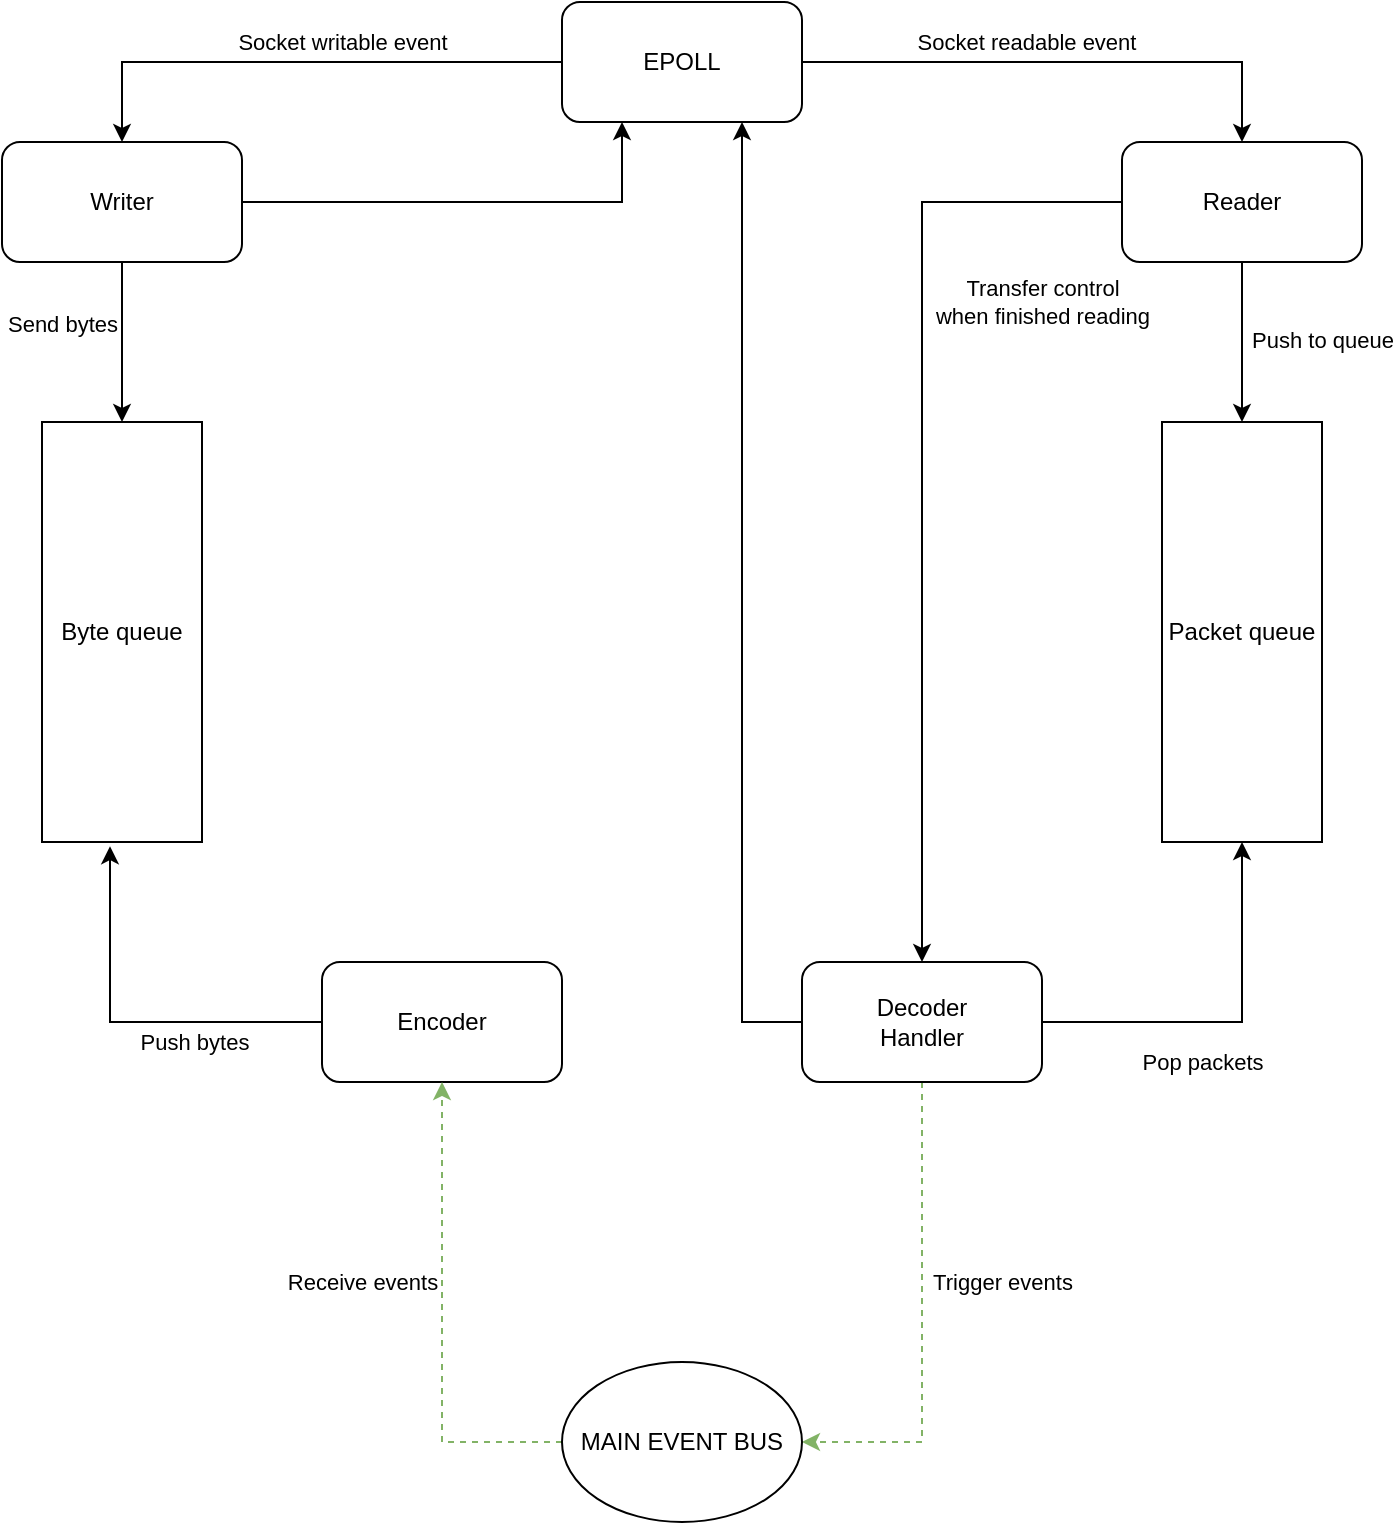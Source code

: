 <mxfile version="24.5.3" type="device">
  <diagram name="Page-1" id="v-gsDmoZH2cUb8syScjO">
    <mxGraphModel dx="1434" dy="742" grid="1" gridSize="10" guides="1" tooltips="1" connect="1" arrows="1" fold="1" page="1" pageScale="1" pageWidth="827" pageHeight="1169" math="0" shadow="0">
      <root>
        <mxCell id="0" />
        <mxCell id="1" parent="0" />
        <mxCell id="QlvwdcY9t59mbZWy9DWp-11" style="edgeStyle=orthogonalEdgeStyle;rounded=0;orthogonalLoop=1;jettySize=auto;html=1;exitX=1;exitY=0.5;exitDx=0;exitDy=0;entryX=0.5;entryY=0;entryDx=0;entryDy=0;" parent="1" source="QlvwdcY9t59mbZWy9DWp-1" target="QlvwdcY9t59mbZWy9DWp-2" edge="1">
          <mxGeometry relative="1" as="geometry" />
        </mxCell>
        <mxCell id="QlvwdcY9t59mbZWy9DWp-12" value="Socket readable event" style="edgeLabel;html=1;align=center;verticalAlign=middle;resizable=0;points=[];" parent="QlvwdcY9t59mbZWy9DWp-11" vertex="1" connectable="0">
          <mxGeometry x="0.105" y="4" relative="1" as="geometry">
            <mxPoint x="-32" y="-6" as="offset" />
          </mxGeometry>
        </mxCell>
        <mxCell id="QlvwdcY9t59mbZWy9DWp-26" style="edgeStyle=orthogonalEdgeStyle;rounded=0;orthogonalLoop=1;jettySize=auto;html=1;exitX=0;exitY=0.5;exitDx=0;exitDy=0;entryX=0.5;entryY=0;entryDx=0;entryDy=0;" parent="1" source="QlvwdcY9t59mbZWy9DWp-1" target="QlvwdcY9t59mbZWy9DWp-7" edge="1">
          <mxGeometry relative="1" as="geometry" />
        </mxCell>
        <mxCell id="fukkkBQCOQvEnxG-Q12X-1" value="Socket writable event" style="edgeLabel;html=1;align=center;verticalAlign=middle;resizable=0;points=[];" parent="QlvwdcY9t59mbZWy9DWp-26" vertex="1" connectable="0">
          <mxGeometry x="-0.292" y="-3" relative="1" as="geometry">
            <mxPoint x="-18" y="-7" as="offset" />
          </mxGeometry>
        </mxCell>
        <mxCell id="QlvwdcY9t59mbZWy9DWp-1" value="EPOLL" style="rounded=1;whiteSpace=wrap;html=1;" parent="1" vertex="1">
          <mxGeometry x="360" y="30" width="120" height="60" as="geometry" />
        </mxCell>
        <mxCell id="QlvwdcY9t59mbZWy9DWp-10" style="edgeStyle=orthogonalEdgeStyle;rounded=0;orthogonalLoop=1;jettySize=auto;html=1;exitX=0;exitY=0.5;exitDx=0;exitDy=0;entryX=0.5;entryY=0;entryDx=0;entryDy=0;" parent="1" source="QlvwdcY9t59mbZWy9DWp-2" target="QlvwdcY9t59mbZWy9DWp-4" edge="1">
          <mxGeometry relative="1" as="geometry" />
        </mxCell>
        <mxCell id="QlvwdcY9t59mbZWy9DWp-15" value="&lt;div&gt;Transfer control&lt;/div&gt;&lt;div&gt;when finished reading&lt;br&gt;&lt;/div&gt;" style="edgeLabel;html=1;align=center;verticalAlign=middle;resizable=0;points=[];" parent="QlvwdcY9t59mbZWy9DWp-10" vertex="1" connectable="0">
          <mxGeometry x="0.058" y="-2" relative="1" as="geometry">
            <mxPoint x="62" y="-104" as="offset" />
          </mxGeometry>
        </mxCell>
        <mxCell id="QlvwdcY9t59mbZWy9DWp-13" style="edgeStyle=orthogonalEdgeStyle;rounded=0;orthogonalLoop=1;jettySize=auto;html=1;exitX=0.5;exitY=1;exitDx=0;exitDy=0;entryX=0.5;entryY=0;entryDx=0;entryDy=0;" parent="1" source="QlvwdcY9t59mbZWy9DWp-2" target="QlvwdcY9t59mbZWy9DWp-3" edge="1">
          <mxGeometry relative="1" as="geometry" />
        </mxCell>
        <mxCell id="QlvwdcY9t59mbZWy9DWp-14" value="Push to queue" style="edgeLabel;html=1;align=center;verticalAlign=middle;resizable=0;points=[];" parent="QlvwdcY9t59mbZWy9DWp-13" vertex="1" connectable="0">
          <mxGeometry x="-0.025" y="5" relative="1" as="geometry">
            <mxPoint x="35" as="offset" />
          </mxGeometry>
        </mxCell>
        <mxCell id="QlvwdcY9t59mbZWy9DWp-2" value="&lt;div&gt;Reader&lt;/div&gt;" style="rounded=1;whiteSpace=wrap;html=1;" parent="1" vertex="1">
          <mxGeometry x="640" y="100" width="120" height="60" as="geometry" />
        </mxCell>
        <mxCell id="QlvwdcY9t59mbZWy9DWp-16" style="edgeStyle=orthogonalEdgeStyle;rounded=0;orthogonalLoop=1;jettySize=auto;html=1;entryX=0.5;entryY=1;entryDx=0;entryDy=0;exitX=1;exitY=0.5;exitDx=0;exitDy=0;" parent="1" source="QlvwdcY9t59mbZWy9DWp-4" target="QlvwdcY9t59mbZWy9DWp-3" edge="1">
          <mxGeometry relative="1" as="geometry">
            <mxPoint x="650" y="510" as="sourcePoint" />
          </mxGeometry>
        </mxCell>
        <mxCell id="QlvwdcY9t59mbZWy9DWp-17" value="Pop packets" style="edgeLabel;html=1;align=center;verticalAlign=middle;resizable=0;points=[];" parent="QlvwdcY9t59mbZWy9DWp-16" vertex="1" connectable="0">
          <mxGeometry x="-0.042" y="1" relative="1" as="geometry">
            <mxPoint x="-11" y="21" as="offset" />
          </mxGeometry>
        </mxCell>
        <mxCell id="QlvwdcY9t59mbZWy9DWp-3" value="&lt;div&gt;Packet queue&lt;/div&gt;" style="rounded=0;whiteSpace=wrap;html=1;" parent="1" vertex="1">
          <mxGeometry x="660" y="240" width="80" height="210" as="geometry" />
        </mxCell>
        <mxCell id="QlvwdcY9t59mbZWy9DWp-18" style="edgeStyle=orthogonalEdgeStyle;rounded=0;orthogonalLoop=1;jettySize=auto;html=1;exitX=0;exitY=0.5;exitDx=0;exitDy=0;entryX=0.75;entryY=1;entryDx=0;entryDy=0;" parent="1" source="QlvwdcY9t59mbZWy9DWp-4" target="QlvwdcY9t59mbZWy9DWp-1" edge="1">
          <mxGeometry relative="1" as="geometry">
            <mxPoint x="460" y="110" as="targetPoint" />
          </mxGeometry>
        </mxCell>
        <mxCell id="QlvwdcY9t59mbZWy9DWp-19" style="edgeStyle=orthogonalEdgeStyle;rounded=0;orthogonalLoop=1;jettySize=auto;html=1;exitX=0.5;exitY=1;exitDx=0;exitDy=0;fillColor=#d5e8d4;strokeColor=#82b366;dashed=1;entryX=1;entryY=0.5;entryDx=0;entryDy=0;" parent="1" source="QlvwdcY9t59mbZWy9DWp-4" target="QlvwdcY9t59mbZWy9DWp-21" edge="1">
          <mxGeometry relative="1" as="geometry">
            <mxPoint x="540" y="720" as="targetPoint" />
          </mxGeometry>
        </mxCell>
        <mxCell id="QlvwdcY9t59mbZWy9DWp-20" value="&lt;div&gt;Trigger events&lt;/div&gt;" style="edgeLabel;html=1;align=center;verticalAlign=middle;resizable=0;points=[];" parent="QlvwdcY9t59mbZWy9DWp-19" vertex="1" connectable="0">
          <mxGeometry x="-0.136" y="3" relative="1" as="geometry">
            <mxPoint x="37" y="-4" as="offset" />
          </mxGeometry>
        </mxCell>
        <mxCell id="QlvwdcY9t59mbZWy9DWp-4" value="&lt;div&gt;Decoder&lt;/div&gt;&lt;div&gt;Handler&lt;br&gt;&lt;/div&gt;" style="rounded=1;whiteSpace=wrap;html=1;" parent="1" vertex="1">
          <mxGeometry x="480" y="510" width="120" height="60" as="geometry" />
        </mxCell>
        <mxCell id="QlvwdcY9t59mbZWy9DWp-5" value="&lt;div&gt;Encoder&lt;/div&gt;" style="rounded=1;whiteSpace=wrap;html=1;" parent="1" vertex="1">
          <mxGeometry x="240" y="510" width="120" height="60" as="geometry" />
        </mxCell>
        <mxCell id="QlvwdcY9t59mbZWy9DWp-6" value="&lt;div&gt;Byte queue&lt;/div&gt;" style="rounded=0;whiteSpace=wrap;html=1;" parent="1" vertex="1">
          <mxGeometry x="100" y="240" width="80" height="210" as="geometry" />
        </mxCell>
        <mxCell id="QlvwdcY9t59mbZWy9DWp-29" style="edgeStyle=orthogonalEdgeStyle;rounded=0;orthogonalLoop=1;jettySize=auto;html=1;exitX=0.5;exitY=1;exitDx=0;exitDy=0;entryX=0.5;entryY=0;entryDx=0;entryDy=0;" parent="1" source="QlvwdcY9t59mbZWy9DWp-7" target="QlvwdcY9t59mbZWy9DWp-6" edge="1">
          <mxGeometry relative="1" as="geometry" />
        </mxCell>
        <mxCell id="fukkkBQCOQvEnxG-Q12X-2" value="Send bytes" style="edgeLabel;html=1;align=center;verticalAlign=middle;resizable=0;points=[];" parent="QlvwdcY9t59mbZWy9DWp-29" vertex="1" connectable="0">
          <mxGeometry x="-0.225" y="2" relative="1" as="geometry">
            <mxPoint x="-32" as="offset" />
          </mxGeometry>
        </mxCell>
        <mxCell id="QlvwdcY9t59mbZWy9DWp-31" style="edgeStyle=orthogonalEdgeStyle;rounded=0;orthogonalLoop=1;jettySize=auto;html=1;exitX=1;exitY=0.5;exitDx=0;exitDy=0;entryX=0.25;entryY=1;entryDx=0;entryDy=0;" parent="1" source="QlvwdcY9t59mbZWy9DWp-7" target="QlvwdcY9t59mbZWy9DWp-1" edge="1">
          <mxGeometry relative="1" as="geometry" />
        </mxCell>
        <mxCell id="QlvwdcY9t59mbZWy9DWp-7" value="Writer" style="rounded=1;whiteSpace=wrap;html=1;" parent="1" vertex="1">
          <mxGeometry x="80" y="100" width="120" height="60" as="geometry" />
        </mxCell>
        <mxCell id="QlvwdcY9t59mbZWy9DWp-22" style="edgeStyle=orthogonalEdgeStyle;rounded=0;orthogonalLoop=1;jettySize=auto;html=1;exitX=0;exitY=0.5;exitDx=0;exitDy=0;entryX=0.5;entryY=1;entryDx=0;entryDy=0;fillColor=#d5e8d4;strokeColor=#82b366;dashed=1;" parent="1" source="QlvwdcY9t59mbZWy9DWp-21" target="QlvwdcY9t59mbZWy9DWp-5" edge="1">
          <mxGeometry relative="1" as="geometry" />
        </mxCell>
        <mxCell id="QlvwdcY9t59mbZWy9DWp-23" value="Receive events" style="edgeLabel;html=1;align=center;verticalAlign=middle;resizable=0;points=[];" parent="QlvwdcY9t59mbZWy9DWp-22" vertex="1" connectable="0">
          <mxGeometry x="0.217" y="-5" relative="1" as="geometry">
            <mxPoint x="-45" y="6" as="offset" />
          </mxGeometry>
        </mxCell>
        <mxCell id="QlvwdcY9t59mbZWy9DWp-21" value="MAIN EVENT BUS" style="ellipse;whiteSpace=wrap;html=1;" parent="1" vertex="1">
          <mxGeometry x="360" y="710" width="120" height="80" as="geometry" />
        </mxCell>
        <mxCell id="QlvwdcY9t59mbZWy9DWp-30" style="edgeStyle=orthogonalEdgeStyle;rounded=0;orthogonalLoop=1;jettySize=auto;html=1;exitX=0;exitY=0.5;exitDx=0;exitDy=0;entryX=0.425;entryY=1.01;entryDx=0;entryDy=0;entryPerimeter=0;" parent="1" source="QlvwdcY9t59mbZWy9DWp-5" target="QlvwdcY9t59mbZWy9DWp-6" edge="1">
          <mxGeometry relative="1" as="geometry" />
        </mxCell>
        <mxCell id="fukkkBQCOQvEnxG-Q12X-3" value="Push bytes" style="edgeLabel;html=1;align=center;verticalAlign=middle;resizable=0;points=[];" parent="QlvwdcY9t59mbZWy9DWp-30" vertex="1" connectable="0">
          <mxGeometry x="-0.34" y="-2" relative="1" as="geometry">
            <mxPoint y="12" as="offset" />
          </mxGeometry>
        </mxCell>
      </root>
    </mxGraphModel>
  </diagram>
</mxfile>

